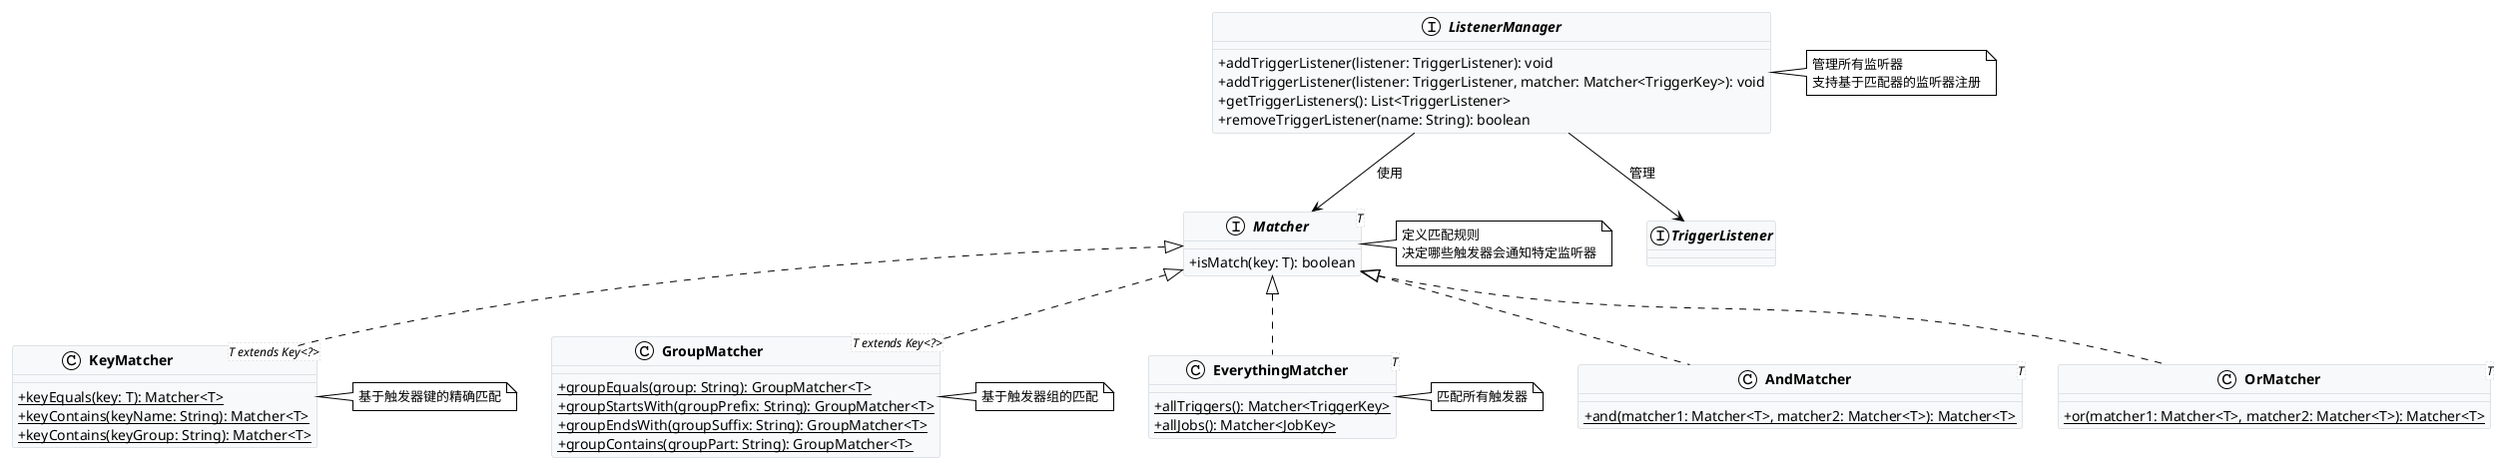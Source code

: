 @startuml
!theme plain
skinparam classAttributeIconSize 0
skinparam classFontStyle bold
skinparam classBackgroundColor #F8F9FA
skinparam classBorderColor #DEE2E6

interface ListenerManager {
  +addTriggerListener(listener: TriggerListener): void
  +addTriggerListener(listener: TriggerListener, matcher: Matcher<TriggerKey>): void
  +getTriggerListeners(): List<TriggerListener>
  +removeTriggerListener(name: String): boolean
}

interface Matcher<T> {
  +isMatch(key: T): boolean
}

class KeyMatcher<T extends Key<?>> {
  +{static} keyEquals(key: T): Matcher<T>
  +{static} keyContains(keyName: String): Matcher<T>
  +{static} keyContains(keyGroup: String): Matcher<T>
}

class GroupMatcher<T extends Key<?>> {
  +{static} groupEquals(group: String): GroupMatcher<T>
  +{static} groupStartsWith(groupPrefix: String): GroupMatcher<T>
  +{static} groupEndsWith(groupSuffix: String): GroupMatcher<T>
  +{static} groupContains(groupPart: String): GroupMatcher<T>
}

class AndMatcher<T> {
  +{static} and(matcher1: Matcher<T>, matcher2: Matcher<T>): Matcher<T>
}

class OrMatcher<T> {
  +{static} or(matcher1: Matcher<T>, matcher2: Matcher<T>): Matcher<T>
}

class EverythingMatcher<T> {
  +{static} allTriggers(): Matcher<TriggerKey>
  +{static} allJobs(): Matcher<JobKey>
}

interface TriggerListener

Matcher <|.. KeyMatcher
Matcher <|.. GroupMatcher
Matcher <|.. AndMatcher
Matcher <|.. OrMatcher
Matcher <|.. EverythingMatcher

ListenerManager --> TriggerListener : 管理
ListenerManager --> Matcher : 使用

note right of ListenerManager
  管理所有监听器
  支持基于匹配器的监听器注册
end note

note right of Matcher
  定义匹配规则
  决定哪些触发器会通知特定监听器
end note

note right of KeyMatcher
  基于触发器键的精确匹配
end note

note right of GroupMatcher
  基于触发器组的匹配
end note

note right of EverythingMatcher
  匹配所有触发器
end note
@enduml 